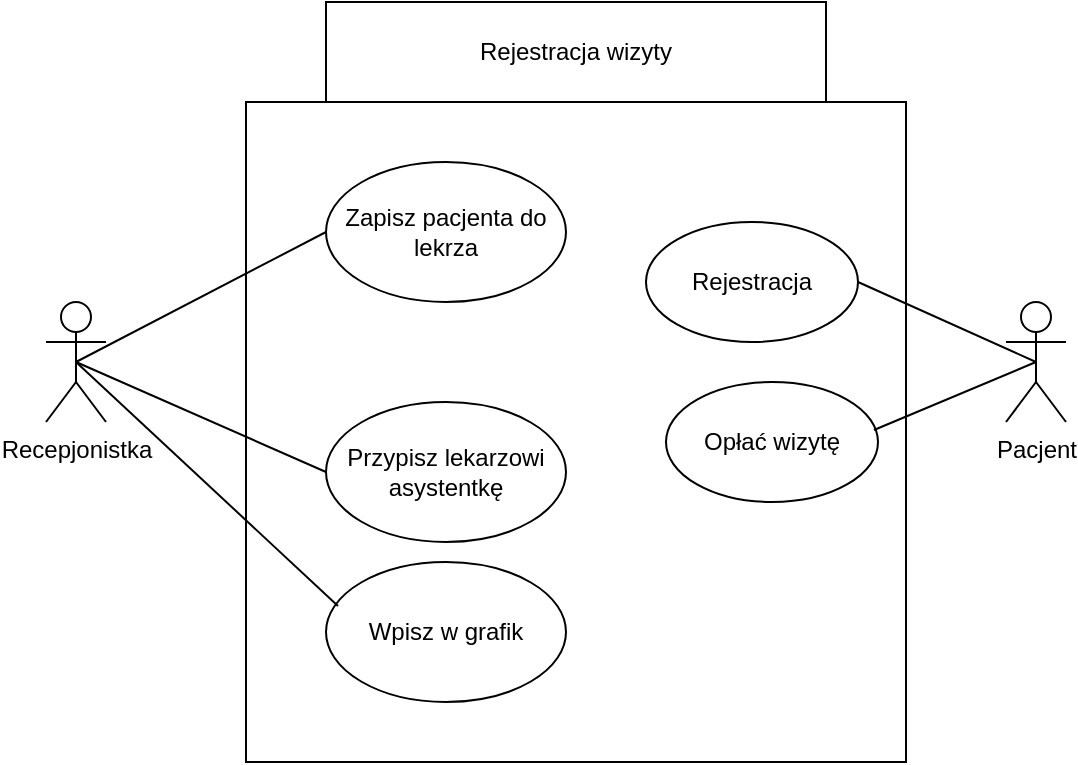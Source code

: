 <mxfile version="21.2.9" type="device">
  <diagram name="Strona-1" id="Uu0WhD-oibmJ6Q5krLVX">
    <mxGraphModel dx="1434" dy="782" grid="1" gridSize="10" guides="1" tooltips="1" connect="1" arrows="1" fold="1" page="1" pageScale="1" pageWidth="827" pageHeight="1169" math="0" shadow="0">
      <root>
        <mxCell id="0" />
        <mxCell id="1" parent="0" />
        <mxCell id="zo0r8RxoVhE8TmbRMtNV-1" value="" style="whiteSpace=wrap;html=1;aspect=fixed;" vertex="1" parent="1">
          <mxGeometry x="230" y="190" width="330" height="330" as="geometry" />
        </mxCell>
        <mxCell id="zo0r8RxoVhE8TmbRMtNV-2" value="Pacjent" style="shape=umlActor;verticalLabelPosition=bottom;verticalAlign=top;html=1;outlineConnect=0;" vertex="1" parent="1">
          <mxGeometry x="610" y="290" width="30" height="60" as="geometry" />
        </mxCell>
        <mxCell id="zo0r8RxoVhE8TmbRMtNV-3" value="Rejestracja" style="ellipse;whiteSpace=wrap;html=1;" vertex="1" parent="1">
          <mxGeometry x="430" y="250" width="106" height="60" as="geometry" />
        </mxCell>
        <mxCell id="zo0r8RxoVhE8TmbRMtNV-4" value="" style="endArrow=none;html=1;rounded=0;entryX=1;entryY=0.5;entryDx=0;entryDy=0;exitX=0.5;exitY=0.5;exitDx=0;exitDy=0;exitPerimeter=0;" edge="1" parent="1" source="zo0r8RxoVhE8TmbRMtNV-2" target="zo0r8RxoVhE8TmbRMtNV-3">
          <mxGeometry relative="1" as="geometry">
            <mxPoint x="330" y="280" as="sourcePoint" />
            <mxPoint x="490" y="280" as="targetPoint" />
          </mxGeometry>
        </mxCell>
        <mxCell id="zo0r8RxoVhE8TmbRMtNV-5" value="Zapisz pacjenta do lekrza" style="ellipse;whiteSpace=wrap;html=1;" vertex="1" parent="1">
          <mxGeometry x="270" y="220" width="120" height="70" as="geometry" />
        </mxCell>
        <mxCell id="zo0r8RxoVhE8TmbRMtNV-6" value="Recepjonistka" style="shape=umlActor;verticalLabelPosition=bottom;verticalAlign=top;html=1;outlineConnect=0;" vertex="1" parent="1">
          <mxGeometry x="130" y="290" width="30" height="60" as="geometry" />
        </mxCell>
        <mxCell id="zo0r8RxoVhE8TmbRMtNV-7" value="" style="endArrow=none;html=1;rounded=0;entryX=0.5;entryY=0.5;entryDx=0;entryDy=0;exitX=0;exitY=0.5;exitDx=0;exitDy=0;entryPerimeter=0;" edge="1" parent="1" source="zo0r8RxoVhE8TmbRMtNV-5" target="zo0r8RxoVhE8TmbRMtNV-6">
          <mxGeometry relative="1" as="geometry">
            <mxPoint x="269" y="250" as="sourcePoint" />
            <mxPoint x="180" y="250" as="targetPoint" />
          </mxGeometry>
        </mxCell>
        <mxCell id="zo0r8RxoVhE8TmbRMtNV-8" value="Opłać wizytę" style="ellipse;whiteSpace=wrap;html=1;" vertex="1" parent="1">
          <mxGeometry x="440" y="330" width="106" height="60" as="geometry" />
        </mxCell>
        <mxCell id="zo0r8RxoVhE8TmbRMtNV-9" value="" style="endArrow=none;html=1;rounded=0;entryX=0.981;entryY=0.4;entryDx=0;entryDy=0;exitX=0.5;exitY=0.5;exitDx=0;exitDy=0;exitPerimeter=0;entryPerimeter=0;" edge="1" parent="1" source="zo0r8RxoVhE8TmbRMtNV-2" target="zo0r8RxoVhE8TmbRMtNV-8">
          <mxGeometry relative="1" as="geometry">
            <mxPoint x="635" y="250" as="sourcePoint" />
            <mxPoint x="546" y="250" as="targetPoint" />
          </mxGeometry>
        </mxCell>
        <mxCell id="zo0r8RxoVhE8TmbRMtNV-11" value="&lt;div&gt;Przypisz lekarzowi asystentkę&lt;/div&gt;" style="ellipse;whiteSpace=wrap;html=1;" vertex="1" parent="1">
          <mxGeometry x="270" y="340" width="120" height="70" as="geometry" />
        </mxCell>
        <mxCell id="zo0r8RxoVhE8TmbRMtNV-12" value="Wpisz w grafik" style="ellipse;whiteSpace=wrap;html=1;" vertex="1" parent="1">
          <mxGeometry x="270" y="420" width="120" height="70" as="geometry" />
        </mxCell>
        <mxCell id="zo0r8RxoVhE8TmbRMtNV-13" value="" style="endArrow=none;html=1;rounded=0;entryX=0.5;entryY=0.5;entryDx=0;entryDy=0;exitX=0;exitY=0.5;exitDx=0;exitDy=0;entryPerimeter=0;" edge="1" parent="1" source="zo0r8RxoVhE8TmbRMtNV-11" target="zo0r8RxoVhE8TmbRMtNV-6">
          <mxGeometry relative="1" as="geometry">
            <mxPoint x="280" y="305" as="sourcePoint" />
            <mxPoint x="155" y="330" as="targetPoint" />
          </mxGeometry>
        </mxCell>
        <mxCell id="zo0r8RxoVhE8TmbRMtNV-14" value="" style="endArrow=none;html=1;rounded=0;entryX=0.5;entryY=0.5;entryDx=0;entryDy=0;entryPerimeter=0;exitX=0.05;exitY=0.314;exitDx=0;exitDy=0;exitPerimeter=0;" edge="1" parent="1" source="zo0r8RxoVhE8TmbRMtNV-12" target="zo0r8RxoVhE8TmbRMtNV-6">
          <mxGeometry relative="1" as="geometry">
            <mxPoint x="290" y="315" as="sourcePoint" />
            <mxPoint x="165" y="340" as="targetPoint" />
          </mxGeometry>
        </mxCell>
        <mxCell id="zo0r8RxoVhE8TmbRMtNV-16" value="Rejestracja wizyty" style="rounded=0;whiteSpace=wrap;html=1;" vertex="1" parent="1">
          <mxGeometry x="270" y="140" width="250" height="50" as="geometry" />
        </mxCell>
      </root>
    </mxGraphModel>
  </diagram>
</mxfile>
